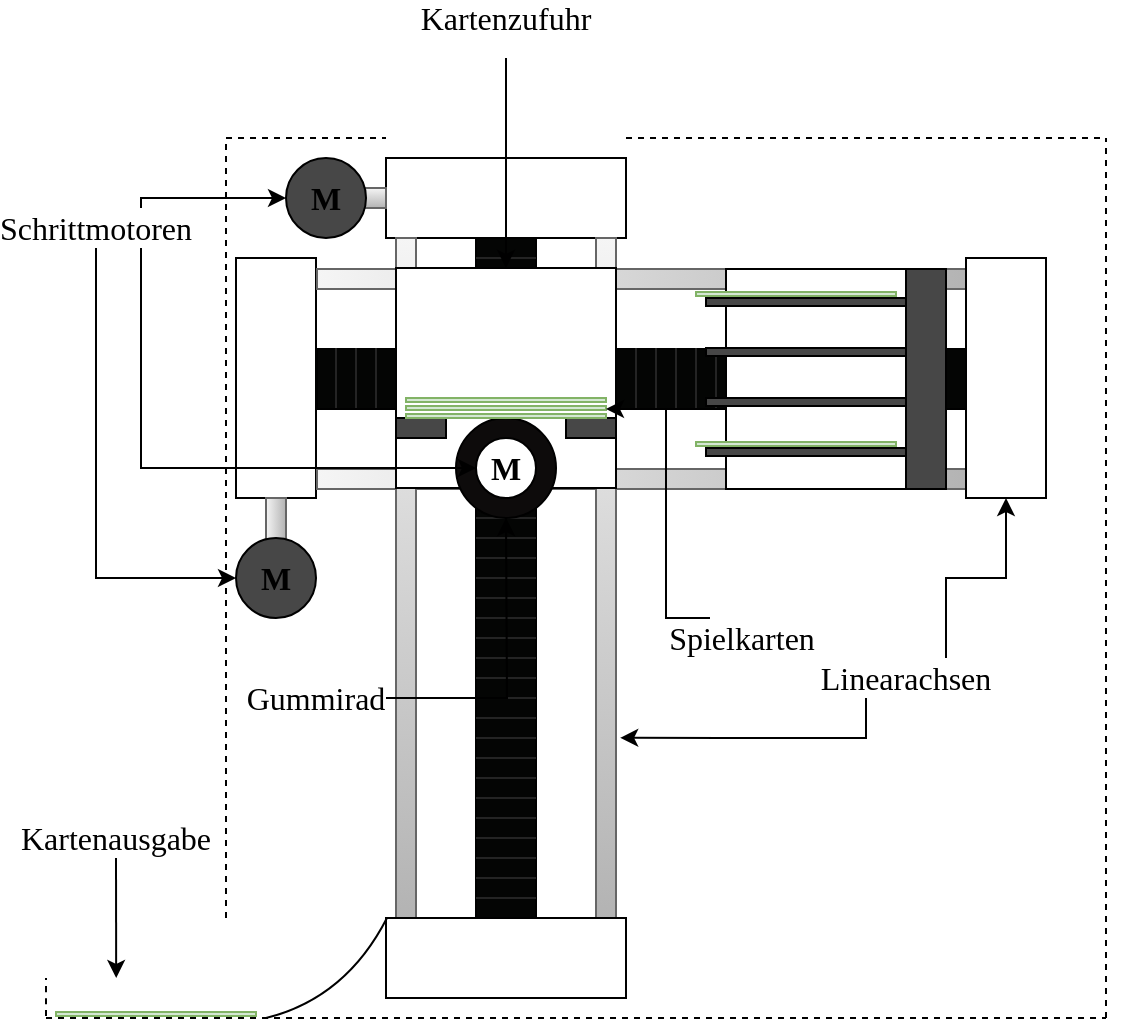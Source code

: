 <mxfile version="12.4.8" type="github"><diagram id="oSsNFYsUtie5rZ9QZUYw" name="Page-1"><mxGraphModel dx="1742" dy="1086" grid="1" gridSize="10" guides="1" tooltips="1" connect="1" arrows="1" fold="1" page="1" pageScale="1" pageWidth="827" pageHeight="1169" math="0" shadow="0"><root><mxCell id="0"/><mxCell id="1" parent="0"/><mxCell id="XF0DTjasd4n-WMjPnHtj-1" value="" style="group;direction=west;rotation=-90;fontFamily=Times New Roman;fontSize=16;" vertex="1" connectable="0" parent="1"><mxGeometry x="383" y="148" width="200" height="420" as="geometry"/></mxCell><mxCell id="XF0DTjasd4n-WMjPnHtj-2" value="" style="rounded=0;whiteSpace=wrap;html=1;rotation=-90;fontFamily=Times New Roman;fontSize=16;" vertex="1" parent="XF0DTjasd4n-WMjPnHtj-1"><mxGeometry x="-175" y="175" width="120" height="40" as="geometry"/></mxCell><mxCell id="XF0DTjasd4n-WMjPnHtj-3" value="" style="rounded=0;whiteSpace=wrap;html=1;fillColor=#f5f5f5;strokeColor=#666666;gradientColor=#b3b3b3;rotation=-90;fontFamily=Times New Roman;fontSize=16;" vertex="1" parent="XF0DTjasd4n-WMjPnHtj-1"><mxGeometry x="64" y="82" width="10" height="327" as="geometry"/></mxCell><mxCell id="XF0DTjasd4n-WMjPnHtj-4" value="" style="rounded=0;whiteSpace=wrap;html=1;fillColor=#f5f5f5;strokeColor=#666666;gradientColor=#b3b3b3;rotation=-90;fontFamily=Times New Roman;fontSize=16;" vertex="1" parent="XF0DTjasd4n-WMjPnHtj-1"><mxGeometry x="64" y="-18" width="10" height="327" as="geometry"/></mxCell><mxCell id="XF0DTjasd4n-WMjPnHtj-5" value="" style="rounded=0;whiteSpace=wrap;html=1;fillColor=#040504;rotation=-90;fontFamily=Times New Roman;fontSize=16;" vertex="1" parent="XF0DTjasd4n-WMjPnHtj-1"><mxGeometry x="56" y="30" width="30" height="331" as="geometry"/></mxCell><mxCell id="XF0DTjasd4n-WMjPnHtj-6" value="" style="endArrow=none;html=1;strokeColor=#242424;fontFamily=Times New Roman;fontSize=16;" edge="1" parent="XF0DTjasd4n-WMjPnHtj-1"><mxGeometry width="50" height="50" relative="1" as="geometry"><mxPoint x="-85" y="210" as="sourcePoint"/><mxPoint x="-85" y="180" as="targetPoint"/><Array as="points"/></mxGeometry></mxCell><mxCell id="XF0DTjasd4n-WMjPnHtj-7" value="" style="endArrow=none;html=1;strokeColor=#242424;fontFamily=Times New Roman;fontSize=16;" edge="1" parent="XF0DTjasd4n-WMjPnHtj-1"><mxGeometry width="50" height="50" relative="1" as="geometry"><mxPoint x="25" y="210" as="sourcePoint"/><mxPoint x="25" y="180" as="targetPoint"/><Array as="points"/></mxGeometry></mxCell><mxCell id="XF0DTjasd4n-WMjPnHtj-8" value="" style="endArrow=none;html=1;strokeColor=#242424;fontFamily=Times New Roman;fontSize=16;" edge="1" parent="XF0DTjasd4n-WMjPnHtj-1"><mxGeometry width="50" height="50" relative="1" as="geometry"><mxPoint x="55" y="210" as="sourcePoint"/><mxPoint x="55" y="180" as="targetPoint"/><Array as="points"/></mxGeometry></mxCell><mxCell id="XF0DTjasd4n-WMjPnHtj-9" value="" style="endArrow=none;html=1;strokeColor=#242424;fontFamily=Times New Roman;fontSize=16;" edge="1" parent="XF0DTjasd4n-WMjPnHtj-1"><mxGeometry width="50" height="50" relative="1" as="geometry"><mxPoint x="65" y="210" as="sourcePoint"/><mxPoint x="65" y="180" as="targetPoint"/><Array as="points"/></mxGeometry></mxCell><mxCell id="XF0DTjasd4n-WMjPnHtj-10" value="" style="endArrow=none;html=1;strokeColor=#242424;fontFamily=Times New Roman;fontSize=16;" edge="1" parent="XF0DTjasd4n-WMjPnHtj-1"><mxGeometry width="50" height="50" relative="1" as="geometry"><mxPoint x="45" y="210" as="sourcePoint"/><mxPoint x="45" y="180" as="targetPoint"/><Array as="points"/></mxGeometry></mxCell><mxCell id="XF0DTjasd4n-WMjPnHtj-11" value="" style="endArrow=none;html=1;strokeColor=#242424;fontFamily=Times New Roman;fontSize=16;" edge="1" parent="XF0DTjasd4n-WMjPnHtj-1"><mxGeometry width="50" height="50" relative="1" as="geometry"><mxPoint x="35" y="210" as="sourcePoint"/><mxPoint x="35" y="180" as="targetPoint"/><Array as="points"/></mxGeometry></mxCell><mxCell id="XF0DTjasd4n-WMjPnHtj-12" value="" style="endArrow=none;html=1;strokeColor=#242424;fontFamily=Times New Roman;fontSize=16;" edge="1" parent="XF0DTjasd4n-WMjPnHtj-1"><mxGeometry width="50" height="50" relative="1" as="geometry"><mxPoint x="95" y="210" as="sourcePoint"/><mxPoint x="95" y="180" as="targetPoint"/><Array as="points"/></mxGeometry></mxCell><mxCell id="XF0DTjasd4n-WMjPnHtj-13" value="" style="endArrow=none;html=1;strokeColor=#242424;fontFamily=Times New Roman;fontSize=16;" edge="1" parent="XF0DTjasd4n-WMjPnHtj-1"><mxGeometry width="50" height="50" relative="1" as="geometry"><mxPoint x="105" y="210" as="sourcePoint"/><mxPoint x="105" y="180" as="targetPoint"/><Array as="points"/></mxGeometry></mxCell><mxCell id="XF0DTjasd4n-WMjPnHtj-14" value="" style="endArrow=none;html=1;strokeColor=#242424;fontFamily=Times New Roman;fontSize=16;" edge="1" parent="XF0DTjasd4n-WMjPnHtj-1"><mxGeometry width="50" height="50" relative="1" as="geometry"><mxPoint x="85" y="210" as="sourcePoint"/><mxPoint x="85" y="180" as="targetPoint"/><Array as="points"/></mxGeometry></mxCell><mxCell id="XF0DTjasd4n-WMjPnHtj-15" value="" style="endArrow=none;html=1;strokeColor=#242424;fontFamily=Times New Roman;fontSize=16;" edge="1" parent="XF0DTjasd4n-WMjPnHtj-1"><mxGeometry width="50" height="50" relative="1" as="geometry"><mxPoint x="75" y="210" as="sourcePoint"/><mxPoint x="75" y="180" as="targetPoint"/><Array as="points"/></mxGeometry></mxCell><mxCell id="XF0DTjasd4n-WMjPnHtj-16" value="" style="endArrow=none;html=1;strokeColor=#242424;fontFamily=Times New Roman;fontSize=16;" edge="1" parent="XF0DTjasd4n-WMjPnHtj-1"><mxGeometry width="50" height="50" relative="1" as="geometry"><mxPoint x="135" y="210" as="sourcePoint"/><mxPoint x="135" y="180" as="targetPoint"/><Array as="points"/></mxGeometry></mxCell><mxCell id="XF0DTjasd4n-WMjPnHtj-17" value="" style="endArrow=none;html=1;strokeColor=#242424;fontFamily=Times New Roman;fontSize=16;" edge="1" parent="XF0DTjasd4n-WMjPnHtj-1"><mxGeometry width="50" height="50" relative="1" as="geometry"><mxPoint x="145" y="210" as="sourcePoint"/><mxPoint x="145" y="180" as="targetPoint"/><Array as="points"/></mxGeometry></mxCell><mxCell id="XF0DTjasd4n-WMjPnHtj-18" value="" style="endArrow=none;html=1;strokeColor=#242424;fontFamily=Times New Roman;fontSize=16;" edge="1" parent="XF0DTjasd4n-WMjPnHtj-1"><mxGeometry width="50" height="50" relative="1" as="geometry"><mxPoint x="125" y="210" as="sourcePoint"/><mxPoint x="125" y="180" as="targetPoint"/><Array as="points"/></mxGeometry></mxCell><mxCell id="XF0DTjasd4n-WMjPnHtj-19" value="" style="endArrow=none;html=1;strokeColor=#242424;fontFamily=Times New Roman;fontSize=16;" edge="1" parent="XF0DTjasd4n-WMjPnHtj-1"><mxGeometry width="50" height="50" relative="1" as="geometry"><mxPoint x="115" y="210" as="sourcePoint"/><mxPoint x="115" y="180" as="targetPoint"/><Array as="points"/></mxGeometry></mxCell><mxCell id="XF0DTjasd4n-WMjPnHtj-20" value="" style="endArrow=none;html=1;strokeColor=#242424;fontFamily=Times New Roman;fontSize=16;" edge="1" parent="XF0DTjasd4n-WMjPnHtj-1"><mxGeometry width="50" height="50" relative="1" as="geometry"><mxPoint x="175" y="210" as="sourcePoint"/><mxPoint x="175" y="180" as="targetPoint"/><Array as="points"/></mxGeometry></mxCell><mxCell id="XF0DTjasd4n-WMjPnHtj-21" value="" style="endArrow=none;html=1;strokeColor=#242424;fontFamily=Times New Roman;fontSize=16;" edge="1" parent="XF0DTjasd4n-WMjPnHtj-1"><mxGeometry width="50" height="50" relative="1" as="geometry"><mxPoint x="165" y="210" as="sourcePoint"/><mxPoint x="165" y="180" as="targetPoint"/><Array as="points"/></mxGeometry></mxCell><mxCell id="XF0DTjasd4n-WMjPnHtj-22" value="" style="endArrow=none;html=1;strokeColor=#242424;fontFamily=Times New Roman;fontSize=16;" edge="1" parent="XF0DTjasd4n-WMjPnHtj-1"><mxGeometry width="50" height="50" relative="1" as="geometry"><mxPoint x="155" y="210" as="sourcePoint"/><mxPoint x="155" y="180" as="targetPoint"/><Array as="points"/></mxGeometry></mxCell><mxCell id="XF0DTjasd4n-WMjPnHtj-23" value="" style="endArrow=none;html=1;strokeColor=#242424;fontFamily=Times New Roman;fontSize=16;" edge="1" parent="XF0DTjasd4n-WMjPnHtj-1"><mxGeometry width="50" height="50" relative="1" as="geometry"><mxPoint x="-55" y="210" as="sourcePoint"/><mxPoint x="-55" y="180" as="targetPoint"/><Array as="points"/></mxGeometry></mxCell><mxCell id="XF0DTjasd4n-WMjPnHtj-24" value="" style="endArrow=none;html=1;strokeColor=#242424;fontFamily=Times New Roman;fontSize=16;" edge="1" parent="XF0DTjasd4n-WMjPnHtj-1"><mxGeometry width="50" height="50" relative="1" as="geometry"><mxPoint x="-25" y="210" as="sourcePoint"/><mxPoint x="-25" y="180" as="targetPoint"/><Array as="points"/></mxGeometry></mxCell><mxCell id="XF0DTjasd4n-WMjPnHtj-25" value="" style="endArrow=none;html=1;strokeColor=#242424;fontFamily=Times New Roman;fontSize=16;" edge="1" parent="XF0DTjasd4n-WMjPnHtj-1"><mxGeometry width="50" height="50" relative="1" as="geometry"><mxPoint x="-15" y="210" as="sourcePoint"/><mxPoint x="-15" y="180" as="targetPoint"/><Array as="points"/></mxGeometry></mxCell><mxCell id="XF0DTjasd4n-WMjPnHtj-26" value="" style="endArrow=none;html=1;strokeColor=#242424;fontFamily=Times New Roman;fontSize=16;" edge="1" parent="XF0DTjasd4n-WMjPnHtj-1"><mxGeometry width="50" height="50" relative="1" as="geometry"><mxPoint x="-35" y="210" as="sourcePoint"/><mxPoint x="-35" y="180" as="targetPoint"/><Array as="points"/></mxGeometry></mxCell><mxCell id="XF0DTjasd4n-WMjPnHtj-27" value="" style="endArrow=none;html=1;strokeColor=#242424;fontFamily=Times New Roman;fontSize=16;" edge="1" parent="XF0DTjasd4n-WMjPnHtj-1"><mxGeometry width="50" height="50" relative="1" as="geometry"><mxPoint x="-45" y="210" as="sourcePoint"/><mxPoint x="-45" y="180" as="targetPoint"/><Array as="points"/></mxGeometry></mxCell><mxCell id="XF0DTjasd4n-WMjPnHtj-28" value="" style="endArrow=none;html=1;strokeColor=#242424;fontFamily=Times New Roman;fontSize=16;" edge="1" parent="XF0DTjasd4n-WMjPnHtj-1"><mxGeometry width="50" height="50" relative="1" as="geometry"><mxPoint x="15" y="210" as="sourcePoint"/><mxPoint x="15" y="180" as="targetPoint"/><Array as="points"/></mxGeometry></mxCell><mxCell id="XF0DTjasd4n-WMjPnHtj-29" value="" style="endArrow=none;html=1;strokeColor=#242424;fontFamily=Times New Roman;fontSize=16;" edge="1" parent="XF0DTjasd4n-WMjPnHtj-1"><mxGeometry width="50" height="50" relative="1" as="geometry"><mxPoint x="5" y="210" as="sourcePoint"/><mxPoint x="5" y="180" as="targetPoint"/><Array as="points"/></mxGeometry></mxCell><mxCell id="XF0DTjasd4n-WMjPnHtj-30" value="" style="endArrow=none;html=1;strokeColor=#242424;fontFamily=Times New Roman;fontSize=16;" edge="1" parent="XF0DTjasd4n-WMjPnHtj-1"><mxGeometry width="50" height="50" relative="1" as="geometry"><mxPoint x="-5" y="210" as="sourcePoint"/><mxPoint x="-5" y="180" as="targetPoint"/><Array as="points"/></mxGeometry></mxCell><mxCell id="XF0DTjasd4n-WMjPnHtj-31" value="" style="endArrow=none;html=1;strokeColor=#242424;fontFamily=Times New Roman;fontSize=16;" edge="1" parent="XF0DTjasd4n-WMjPnHtj-1"><mxGeometry width="50" height="50" relative="1" as="geometry"><mxPoint x="-75" y="210" as="sourcePoint"/><mxPoint x="-75" y="180" as="targetPoint"/><Array as="points"/></mxGeometry></mxCell><mxCell id="XF0DTjasd4n-WMjPnHtj-32" value="" style="endArrow=none;html=1;strokeColor=#242424;fontFamily=Times New Roman;fontSize=16;" edge="1" parent="XF0DTjasd4n-WMjPnHtj-1"><mxGeometry width="50" height="50" relative="1" as="geometry"><mxPoint x="-65" y="210" as="sourcePoint"/><mxPoint x="-65" y="180" as="targetPoint"/><Array as="points"/></mxGeometry></mxCell><mxCell id="XF0DTjasd4n-WMjPnHtj-33" value="" style="rounded=0;whiteSpace=wrap;html=1;fillColor=#f5f5f5;gradientColor=#b3b3b3;strokeColor=#666666;rotation=-90;fontFamily=Times New Roman;fontSize=16;" vertex="1" parent="XF0DTjasd4n-WMjPnHtj-1"><mxGeometry x="-130" y="265" width="30" height="10" as="geometry"/></mxCell><mxCell id="XF0DTjasd4n-WMjPnHtj-34" value="" style="whiteSpace=wrap;html=1;aspect=fixed;fontFamily=Times New Roman;fontSize=16;" vertex="1" parent="XF0DTjasd4n-WMjPnHtj-1"><mxGeometry x="110" y="140.5" width="110" height="110" as="geometry"/></mxCell><mxCell id="XF0DTjasd4n-WMjPnHtj-35" value="" style="rounded=0;whiteSpace=wrap;html=1;rotation=-90;fontFamily=Times New Roman;fontSize=16;" vertex="1" parent="XF0DTjasd4n-WMjPnHtj-1"><mxGeometry x="190" y="175" width="120" height="40" as="geometry"/></mxCell><mxCell id="XF0DTjasd4n-WMjPnHtj-36" value="" style="rounded=0;whiteSpace=wrap;html=1;fillColor=#474747;fontFamily=Times New Roman;fontSize=16;" vertex="1" parent="XF0DTjasd4n-WMjPnHtj-1"><mxGeometry x="200" y="140.5" width="20" height="110" as="geometry"/></mxCell><mxCell id="XF0DTjasd4n-WMjPnHtj-37" value="" style="rounded=0;whiteSpace=wrap;html=1;fillColor=#474747;fontFamily=Times New Roman;fontSize=16;" vertex="1" parent="XF0DTjasd4n-WMjPnHtj-1"><mxGeometry x="100" y="230" width="100" height="4" as="geometry"/></mxCell><mxCell id="XF0DTjasd4n-WMjPnHtj-38" value="" style="rounded=0;whiteSpace=wrap;html=1;fillColor=#474747;fontFamily=Times New Roman;fontSize=16;" vertex="1" parent="XF0DTjasd4n-WMjPnHtj-1"><mxGeometry x="100" y="205" width="100" height="4" as="geometry"/></mxCell><mxCell id="XF0DTjasd4n-WMjPnHtj-39" value="" style="rounded=0;whiteSpace=wrap;html=1;fillColor=#474747;fontFamily=Times New Roman;fontSize=16;" vertex="1" parent="XF0DTjasd4n-WMjPnHtj-1"><mxGeometry x="100" y="180" width="100" height="4" as="geometry"/></mxCell><mxCell id="XF0DTjasd4n-WMjPnHtj-40" value="" style="rounded=0;whiteSpace=wrap;html=1;fillColor=#474747;fontFamily=Times New Roman;fontSize=16;" vertex="1" parent="XF0DTjasd4n-WMjPnHtj-1"><mxGeometry x="100" y="155" width="100" height="4" as="geometry"/></mxCell><mxCell id="XF0DTjasd4n-WMjPnHtj-41" value="" style="rounded=0;whiteSpace=wrap;html=1;fillColor=#d5e8d4;strokeColor=#82b366;fontFamily=Times New Roman;fontSize=16;" vertex="1" parent="XF0DTjasd4n-WMjPnHtj-1"><mxGeometry x="95" y="227" width="100" height="2" as="geometry"/></mxCell><mxCell id="XF0DTjasd4n-WMjPnHtj-42" value="" style="rounded=0;whiteSpace=wrap;html=1;fillColor=#d5e8d4;strokeColor=#82b366;fontFamily=Times New Roman;fontSize=16;" vertex="1" parent="XF0DTjasd4n-WMjPnHtj-1"><mxGeometry x="95" y="152" width="100" height="2" as="geometry"/></mxCell><mxCell id="XF0DTjasd4n-WMjPnHtj-43" value="" style="rounded=0;whiteSpace=wrap;html=1;fontFamily=Times New Roman;fontSize=16;" vertex="1" parent="1"><mxGeometry x="323" y="233" width="120" height="40" as="geometry"/></mxCell><mxCell id="XF0DTjasd4n-WMjPnHtj-44" value="" style="rounded=0;whiteSpace=wrap;html=1;fillColor=#f5f5f5;strokeColor=#666666;gradientColor=#b3b3b3;fontFamily=Times New Roman;fontSize=16;" vertex="1" parent="1"><mxGeometry x="328" y="273" width="10" height="340" as="geometry"/></mxCell><mxCell id="XF0DTjasd4n-WMjPnHtj-45" value="" style="rounded=0;whiteSpace=wrap;html=1;fillColor=#f5f5f5;strokeColor=#666666;gradientColor=#b3b3b3;fontFamily=Times New Roman;fontSize=16;" vertex="1" parent="1"><mxGeometry x="428" y="273" width="10" height="340" as="geometry"/></mxCell><mxCell id="XF0DTjasd4n-WMjPnHtj-46" value="" style="rounded=0;whiteSpace=wrap;html=1;fontFamily=Times New Roman;fontSize=16;" vertex="1" parent="1"><mxGeometry x="323" y="613" width="120" height="40" as="geometry"/></mxCell><mxCell id="XF0DTjasd4n-WMjPnHtj-47" value="" style="rounded=0;whiteSpace=wrap;html=1;fillColor=#040504;fontFamily=Times New Roman;fontSize=16;" vertex="1" parent="1"><mxGeometry x="368" y="273" width="30" height="340" as="geometry"/></mxCell><mxCell id="XF0DTjasd4n-WMjPnHtj-48" value="" style="endArrow=none;html=1;strokeColor=#242424;fontFamily=Times New Roman;fontSize=16;" edge="1" parent="1"><mxGeometry width="50" height="50" relative="1" as="geometry"><mxPoint x="368" y="283" as="sourcePoint"/><mxPoint x="398" y="283" as="targetPoint"/><Array as="points"/></mxGeometry></mxCell><mxCell id="XF0DTjasd4n-WMjPnHtj-49" value="" style="endArrow=none;html=1;strokeColor=#242424;fontFamily=Times New Roman;fontSize=16;" edge="1" parent="1"><mxGeometry width="50" height="50" relative="1" as="geometry"><mxPoint x="368" y="393" as="sourcePoint"/><mxPoint x="398" y="393" as="targetPoint"/><Array as="points"/></mxGeometry></mxCell><mxCell id="XF0DTjasd4n-WMjPnHtj-50" value="" style="endArrow=none;html=1;strokeColor=#242424;fontFamily=Times New Roman;fontSize=16;" edge="1" parent="1"><mxGeometry width="50" height="50" relative="1" as="geometry"><mxPoint x="368" y="423" as="sourcePoint"/><mxPoint x="398" y="423" as="targetPoint"/><Array as="points"/></mxGeometry></mxCell><mxCell id="XF0DTjasd4n-WMjPnHtj-51" value="" style="endArrow=none;html=1;strokeColor=#242424;fontFamily=Times New Roman;fontSize=16;" edge="1" parent="1"><mxGeometry width="50" height="50" relative="1" as="geometry"><mxPoint x="368" y="433" as="sourcePoint"/><mxPoint x="398" y="433" as="targetPoint"/><Array as="points"/></mxGeometry></mxCell><mxCell id="XF0DTjasd4n-WMjPnHtj-52" value="" style="endArrow=none;html=1;strokeColor=#242424;fontFamily=Times New Roman;fontSize=16;" edge="1" parent="1"><mxGeometry width="50" height="50" relative="1" as="geometry"><mxPoint x="368" y="413" as="sourcePoint"/><mxPoint x="398" y="413" as="targetPoint"/><Array as="points"/></mxGeometry></mxCell><mxCell id="XF0DTjasd4n-WMjPnHtj-53" value="" style="endArrow=none;html=1;strokeColor=#242424;fontFamily=Times New Roman;fontSize=16;" edge="1" parent="1"><mxGeometry width="50" height="50" relative="1" as="geometry"><mxPoint x="368" y="403" as="sourcePoint"/><mxPoint x="398" y="403" as="targetPoint"/><Array as="points"/></mxGeometry></mxCell><mxCell id="XF0DTjasd4n-WMjPnHtj-54" value="" style="endArrow=none;html=1;strokeColor=#242424;fontFamily=Times New Roman;fontSize=16;" edge="1" parent="1"><mxGeometry width="50" height="50" relative="1" as="geometry"><mxPoint x="368" y="463" as="sourcePoint"/><mxPoint x="398" y="463" as="targetPoint"/><Array as="points"/></mxGeometry></mxCell><mxCell id="XF0DTjasd4n-WMjPnHtj-55" value="" style="endArrow=none;html=1;strokeColor=#242424;fontFamily=Times New Roman;fontSize=16;" edge="1" parent="1"><mxGeometry width="50" height="50" relative="1" as="geometry"><mxPoint x="368" y="473" as="sourcePoint"/><mxPoint x="398" y="473" as="targetPoint"/><Array as="points"/></mxGeometry></mxCell><mxCell id="XF0DTjasd4n-WMjPnHtj-56" value="" style="endArrow=none;html=1;strokeColor=#242424;fontFamily=Times New Roman;fontSize=16;" edge="1" parent="1"><mxGeometry width="50" height="50" relative="1" as="geometry"><mxPoint x="368" y="453" as="sourcePoint"/><mxPoint x="398" y="453" as="targetPoint"/><Array as="points"/></mxGeometry></mxCell><mxCell id="XF0DTjasd4n-WMjPnHtj-57" value="" style="endArrow=none;html=1;strokeColor=#242424;fontFamily=Times New Roman;fontSize=16;" edge="1" parent="1"><mxGeometry width="50" height="50" relative="1" as="geometry"><mxPoint x="368" y="443" as="sourcePoint"/><mxPoint x="398" y="443" as="targetPoint"/><Array as="points"/></mxGeometry></mxCell><mxCell id="XF0DTjasd4n-WMjPnHtj-58" value="" style="endArrow=none;html=1;strokeColor=#242424;fontFamily=Times New Roman;fontSize=16;" edge="1" parent="1"><mxGeometry width="50" height="50" relative="1" as="geometry"><mxPoint x="368" y="503" as="sourcePoint"/><mxPoint x="398" y="503" as="targetPoint"/><Array as="points"/></mxGeometry></mxCell><mxCell id="XF0DTjasd4n-WMjPnHtj-59" value="" style="endArrow=none;html=1;strokeColor=#242424;fontFamily=Times New Roman;fontSize=16;" edge="1" parent="1"><mxGeometry width="50" height="50" relative="1" as="geometry"><mxPoint x="368" y="513" as="sourcePoint"/><mxPoint x="398" y="513" as="targetPoint"/><Array as="points"/></mxGeometry></mxCell><mxCell id="XF0DTjasd4n-WMjPnHtj-60" value="" style="endArrow=none;html=1;strokeColor=#242424;fontFamily=Times New Roman;fontSize=16;" edge="1" parent="1"><mxGeometry width="50" height="50" relative="1" as="geometry"><mxPoint x="368" y="493" as="sourcePoint"/><mxPoint x="398" y="493" as="targetPoint"/><Array as="points"/></mxGeometry></mxCell><mxCell id="XF0DTjasd4n-WMjPnHtj-61" value="" style="endArrow=none;html=1;strokeColor=#242424;fontFamily=Times New Roman;fontSize=16;" edge="1" parent="1"><mxGeometry width="50" height="50" relative="1" as="geometry"><mxPoint x="368" y="483" as="sourcePoint"/><mxPoint x="398" y="483" as="targetPoint"/><Array as="points"/></mxGeometry></mxCell><mxCell id="XF0DTjasd4n-WMjPnHtj-62" value="" style="endArrow=none;html=1;strokeColor=#242424;fontFamily=Times New Roman;fontSize=16;" edge="1" parent="1"><mxGeometry width="50" height="50" relative="1" as="geometry"><mxPoint x="368" y="543" as="sourcePoint"/><mxPoint x="398" y="543" as="targetPoint"/><Array as="points"/></mxGeometry></mxCell><mxCell id="XF0DTjasd4n-WMjPnHtj-63" value="" style="endArrow=none;html=1;strokeColor=#242424;fontFamily=Times New Roman;fontSize=16;" edge="1" parent="1"><mxGeometry width="50" height="50" relative="1" as="geometry"><mxPoint x="368" y="553" as="sourcePoint"/><mxPoint x="398" y="553" as="targetPoint"/><Array as="points"/></mxGeometry></mxCell><mxCell id="XF0DTjasd4n-WMjPnHtj-64" value="" style="endArrow=none;html=1;strokeColor=#242424;fontFamily=Times New Roman;fontSize=16;" edge="1" parent="1"><mxGeometry width="50" height="50" relative="1" as="geometry"><mxPoint x="368" y="533" as="sourcePoint"/><mxPoint x="398" y="533" as="targetPoint"/><Array as="points"/></mxGeometry></mxCell><mxCell id="XF0DTjasd4n-WMjPnHtj-65" value="" style="endArrow=none;html=1;strokeColor=#242424;fontFamily=Times New Roman;fontSize=16;" edge="1" parent="1"><mxGeometry width="50" height="50" relative="1" as="geometry"><mxPoint x="368" y="523" as="sourcePoint"/><mxPoint x="398" y="523" as="targetPoint"/><Array as="points"/></mxGeometry></mxCell><mxCell id="XF0DTjasd4n-WMjPnHtj-66" value="" style="endArrow=none;html=1;strokeColor=#242424;fontFamily=Times New Roman;fontSize=16;" edge="1" parent="1"><mxGeometry width="50" height="50" relative="1" as="geometry"><mxPoint x="368" y="313" as="sourcePoint"/><mxPoint x="398" y="313" as="targetPoint"/><Array as="points"/></mxGeometry></mxCell><mxCell id="XF0DTjasd4n-WMjPnHtj-67" value="" style="endArrow=none;html=1;strokeColor=#242424;fontFamily=Times New Roman;fontSize=16;" edge="1" parent="1"><mxGeometry width="50" height="50" relative="1" as="geometry"><mxPoint x="368" y="343" as="sourcePoint"/><mxPoint x="398" y="343" as="targetPoint"/><Array as="points"/></mxGeometry></mxCell><mxCell id="XF0DTjasd4n-WMjPnHtj-68" value="" style="endArrow=none;html=1;strokeColor=#242424;fontFamily=Times New Roman;fontSize=16;" edge="1" parent="1"><mxGeometry width="50" height="50" relative="1" as="geometry"><mxPoint x="368" y="353" as="sourcePoint"/><mxPoint x="398" y="353" as="targetPoint"/><Array as="points"/></mxGeometry></mxCell><mxCell id="XF0DTjasd4n-WMjPnHtj-69" value="" style="endArrow=none;html=1;strokeColor=#242424;fontFamily=Times New Roman;fontSize=16;" edge="1" parent="1"><mxGeometry width="50" height="50" relative="1" as="geometry"><mxPoint x="368" y="333" as="sourcePoint"/><mxPoint x="398" y="333" as="targetPoint"/><Array as="points"/></mxGeometry></mxCell><mxCell id="XF0DTjasd4n-WMjPnHtj-70" value="" style="endArrow=none;html=1;strokeColor=#242424;fontFamily=Times New Roman;fontSize=16;" edge="1" parent="1"><mxGeometry width="50" height="50" relative="1" as="geometry"><mxPoint x="368" y="323" as="sourcePoint"/><mxPoint x="398" y="323" as="targetPoint"/><Array as="points"/></mxGeometry></mxCell><mxCell id="XF0DTjasd4n-WMjPnHtj-71" value="" style="endArrow=none;html=1;strokeColor=#242424;fontFamily=Times New Roman;fontSize=16;" edge="1" parent="1"><mxGeometry width="50" height="50" relative="1" as="geometry"><mxPoint x="368" y="383" as="sourcePoint"/><mxPoint x="398" y="383" as="targetPoint"/><Array as="points"/></mxGeometry></mxCell><mxCell id="XF0DTjasd4n-WMjPnHtj-72" value="" style="endArrow=none;html=1;strokeColor=#242424;fontFamily=Times New Roman;fontSize=16;" edge="1" parent="1"><mxGeometry width="50" height="50" relative="1" as="geometry"><mxPoint x="368" y="373" as="sourcePoint"/><mxPoint x="398" y="373" as="targetPoint"/><Array as="points"/></mxGeometry></mxCell><mxCell id="XF0DTjasd4n-WMjPnHtj-73" value="" style="endArrow=none;html=1;strokeColor=#242424;fontFamily=Times New Roman;fontSize=16;" edge="1" parent="1"><mxGeometry width="50" height="50" relative="1" as="geometry"><mxPoint x="368" y="363" as="sourcePoint"/><mxPoint x="398" y="363" as="targetPoint"/><Array as="points"/></mxGeometry></mxCell><mxCell id="XF0DTjasd4n-WMjPnHtj-74" value="" style="endArrow=none;html=1;strokeColor=#242424;fontFamily=Times New Roman;fontSize=16;" edge="1" parent="1"><mxGeometry width="50" height="50" relative="1" as="geometry"><mxPoint x="368" y="293" as="sourcePoint"/><mxPoint x="398" y="293" as="targetPoint"/><Array as="points"/></mxGeometry></mxCell><mxCell id="XF0DTjasd4n-WMjPnHtj-75" value="" style="endArrow=none;html=1;strokeColor=#242424;fontFamily=Times New Roman;fontSize=16;" edge="1" parent="1"><mxGeometry width="50" height="50" relative="1" as="geometry"><mxPoint x="368" y="303" as="sourcePoint"/><mxPoint x="398" y="303" as="targetPoint"/><Array as="points"/></mxGeometry></mxCell><mxCell id="XF0DTjasd4n-WMjPnHtj-76" value="" style="endArrow=none;html=1;strokeColor=#242424;fontFamily=Times New Roman;fontSize=16;" edge="1" parent="1"><mxGeometry width="50" height="50" relative="1" as="geometry"><mxPoint x="368" y="563" as="sourcePoint"/><mxPoint x="398" y="563" as="targetPoint"/><Array as="points"/></mxGeometry></mxCell><mxCell id="XF0DTjasd4n-WMjPnHtj-77" value="" style="endArrow=none;html=1;strokeColor=#242424;fontFamily=Times New Roman;fontSize=16;" edge="1" parent="1"><mxGeometry width="50" height="50" relative="1" as="geometry"><mxPoint x="368" y="593" as="sourcePoint"/><mxPoint x="398" y="593" as="targetPoint"/><Array as="points"/></mxGeometry></mxCell><mxCell id="XF0DTjasd4n-WMjPnHtj-78" value="" style="endArrow=none;html=1;strokeColor=#242424;fontFamily=Times New Roman;fontSize=16;" edge="1" parent="1"><mxGeometry width="50" height="50" relative="1" as="geometry"><mxPoint x="368" y="603" as="sourcePoint"/><mxPoint x="398" y="603" as="targetPoint"/><Array as="points"/></mxGeometry></mxCell><mxCell id="XF0DTjasd4n-WMjPnHtj-79" value="" style="endArrow=none;html=1;strokeColor=#242424;fontFamily=Times New Roman;fontSize=16;" edge="1" parent="1"><mxGeometry width="50" height="50" relative="1" as="geometry"><mxPoint x="368" y="583" as="sourcePoint"/><mxPoint x="398" y="583" as="targetPoint"/><Array as="points"/></mxGeometry></mxCell><mxCell id="XF0DTjasd4n-WMjPnHtj-80" value="" style="endArrow=none;html=1;strokeColor=#242424;fontFamily=Times New Roman;fontSize=16;" edge="1" parent="1"><mxGeometry width="50" height="50" relative="1" as="geometry"><mxPoint x="368" y="573" as="sourcePoint"/><mxPoint x="398" y="573" as="targetPoint"/><Array as="points"/></mxGeometry></mxCell><mxCell id="XF0DTjasd4n-WMjPnHtj-81" value="" style="rounded=0;whiteSpace=wrap;html=1;fillColor=#f5f5f5;gradientColor=#b3b3b3;strokeColor=#666666;fontFamily=Times New Roman;fontSize=16;" vertex="1" parent="1"><mxGeometry x="293" y="248" width="30" height="10" as="geometry"/></mxCell><mxCell id="XF0DTjasd4n-WMjPnHtj-82" value="" style="whiteSpace=wrap;html=1;aspect=fixed;fontFamily=Times New Roman;fontSize=16;" vertex="1" parent="1"><mxGeometry x="328" y="288" width="110" height="110" as="geometry"/></mxCell><mxCell id="XF0DTjasd4n-WMjPnHtj-83" value="" style="rounded=0;whiteSpace=wrap;html=1;fillColor=#474747;fontFamily=Times New Roman;fontSize=16;" vertex="1" parent="1"><mxGeometry x="328" y="363" width="25" height="10" as="geometry"/></mxCell><mxCell id="XF0DTjasd4n-WMjPnHtj-84" value="" style="rounded=0;whiteSpace=wrap;html=1;fillColor=#474747;fontFamily=Times New Roman;fontSize=16;" vertex="1" parent="1"><mxGeometry x="413" y="363" width="25" height="10" as="geometry"/></mxCell><mxCell id="XF0DTjasd4n-WMjPnHtj-85" value="" style="ellipse;whiteSpace=wrap;html=1;aspect=fixed;fillColor=#0D0B0B;fontFamily=Times New Roman;fontSize=16;" vertex="1" parent="1"><mxGeometry x="358" y="363" width="50" height="50" as="geometry"/></mxCell><mxCell id="XF0DTjasd4n-WMjPnHtj-86" value="" style="ellipse;whiteSpace=wrap;html=1;aspect=fixed;fontFamily=Times New Roman;fontSize=16;" vertex="1" parent="1"><mxGeometry x="368" y="373" width="30" height="30" as="geometry"/></mxCell><mxCell id="XF0DTjasd4n-WMjPnHtj-87" value="&lt;b style=&quot;font-size: 16px;&quot;&gt;M&lt;/b&gt;" style="text;html=1;strokeColor=none;fillColor=none;align=center;verticalAlign=middle;whiteSpace=wrap;rounded=0;fontFamily=Times New Roman;fontSize=16;" vertex="1" parent="1"><mxGeometry x="378" y="383" width="10" height="10" as="geometry"/></mxCell><mxCell id="XF0DTjasd4n-WMjPnHtj-88" value="" style="rounded=0;whiteSpace=wrap;html=1;fillColor=#d5e8d4;strokeColor=#82b366;fontFamily=Times New Roman;fontSize=16;" vertex="1" parent="1"><mxGeometry x="333" y="361" width="100" height="2" as="geometry"/></mxCell><mxCell id="XF0DTjasd4n-WMjPnHtj-89" value="" style="rounded=0;whiteSpace=wrap;html=1;fillColor=#d5e8d4;strokeColor=#82b366;fontFamily=Times New Roman;fontSize=16;" vertex="1" parent="1"><mxGeometry x="333" y="357" width="100" height="2" as="geometry"/></mxCell><mxCell id="XF0DTjasd4n-WMjPnHtj-90" value="" style="rounded=0;whiteSpace=wrap;html=1;fillColor=#d5e8d4;strokeColor=#82b366;fontFamily=Times New Roman;fontSize=16;" vertex="1" parent="1"><mxGeometry x="333" y="353" width="100" height="2" as="geometry"/></mxCell><mxCell id="XF0DTjasd4n-WMjPnHtj-91" value="" style="ellipse;whiteSpace=wrap;html=1;aspect=fixed;fillColor=#474747;fontFamily=Times New Roman;fontSize=16;" vertex="1" parent="1"><mxGeometry x="248" y="423" width="40" height="40" as="geometry"/></mxCell><mxCell id="XF0DTjasd4n-WMjPnHtj-92" value="" style="ellipse;whiteSpace=wrap;html=1;aspect=fixed;fillColor=#474747;fontFamily=Times New Roman;fontSize=16;" vertex="1" parent="1"><mxGeometry x="273" y="233" width="40" height="40" as="geometry"/></mxCell><mxCell id="XF0DTjasd4n-WMjPnHtj-93" value="&lt;b style=&quot;font-size: 16px;&quot;&gt;M&lt;/b&gt;" style="text;html=1;strokeColor=none;fillColor=none;align=center;verticalAlign=middle;whiteSpace=wrap;rounded=0;fontFamily=Times New Roman;fontSize=16;" vertex="1" parent="1"><mxGeometry x="273" y="243" width="40" height="20" as="geometry"/></mxCell><mxCell id="XF0DTjasd4n-WMjPnHtj-94" value="&lt;b style=&quot;font-size: 16px;&quot;&gt;M&lt;/b&gt;" style="text;html=1;strokeColor=none;fillColor=none;align=center;verticalAlign=middle;whiteSpace=wrap;rounded=0;fontFamily=Times New Roman;fontSize=16;" vertex="1" parent="1"><mxGeometry x="248" y="433" width="40" height="20" as="geometry"/></mxCell><mxCell id="XF0DTjasd4n-WMjPnHtj-95" value="" style="endArrow=none;dashed=1;html=1;fontFamily=Times New Roman;fontSize=16;" edge="1" parent="1"><mxGeometry width="50" height="50" relative="1" as="geometry"><mxPoint x="243" y="613" as="sourcePoint"/><mxPoint x="243" y="223" as="targetPoint"/></mxGeometry></mxCell><mxCell id="XF0DTjasd4n-WMjPnHtj-96" value="" style="endArrow=none;dashed=1;html=1;fontFamily=Times New Roman;fontSize=16;" edge="1" parent="1"><mxGeometry width="50" height="50" relative="1" as="geometry"><mxPoint x="153" y="663" as="sourcePoint"/><mxPoint x="683" y="663" as="targetPoint"/></mxGeometry></mxCell><mxCell id="XF0DTjasd4n-WMjPnHtj-97" value="" style="endArrow=none;dashed=1;html=1;fontFamily=Times New Roman;fontSize=16;" edge="1" parent="1"><mxGeometry width="50" height="50" relative="1" as="geometry"><mxPoint x="683" y="663" as="sourcePoint"/><mxPoint x="683" y="223" as="targetPoint"/></mxGeometry></mxCell><mxCell id="XF0DTjasd4n-WMjPnHtj-98" value="" style="endArrow=none;dashed=1;html=1;fontFamily=Times New Roman;fontSize=16;" edge="1" parent="1"><mxGeometry width="50" height="50" relative="1" as="geometry"><mxPoint x="443" y="223" as="sourcePoint"/><mxPoint x="683" y="223" as="targetPoint"/></mxGeometry></mxCell><mxCell id="XF0DTjasd4n-WMjPnHtj-99" value="" style="endArrow=none;dashed=1;html=1;fontFamily=Times New Roman;fontSize=16;" edge="1" parent="1"><mxGeometry width="50" height="50" relative="1" as="geometry"><mxPoint x="243" y="223" as="sourcePoint"/><mxPoint x="323" y="223" as="targetPoint"/></mxGeometry></mxCell><mxCell id="XF0DTjasd4n-WMjPnHtj-100" value="" style="endArrow=none;dashed=1;html=1;fontFamily=Times New Roman;fontSize=16;" edge="1" parent="1"><mxGeometry width="50" height="50" relative="1" as="geometry"><mxPoint x="153" y="662" as="sourcePoint"/><mxPoint x="153" y="643" as="targetPoint"/><Array as="points"><mxPoint x="153" y="653"/><mxPoint x="153" y="643"/></Array></mxGeometry></mxCell><mxCell id="XF0DTjasd4n-WMjPnHtj-101" value="" style="endArrow=none;html=1;curved=1;entryX=0.004;entryY=-0.001;entryDx=0;entryDy=0;entryPerimeter=0;fontFamily=Times New Roman;fontSize=16;" edge="1" parent="1" target="XF0DTjasd4n-WMjPnHtj-46"><mxGeometry width="50" height="50" relative="1" as="geometry"><mxPoint x="263" y="663" as="sourcePoint"/><mxPoint x="324" y="613" as="targetPoint"/><Array as="points"><mxPoint x="303" y="653"/></Array></mxGeometry></mxCell><mxCell id="XF0DTjasd4n-WMjPnHtj-102" value="" style="rounded=0;whiteSpace=wrap;html=1;fillColor=#d5e8d4;strokeColor=#82b366;fontFamily=Times New Roman;fontSize=16;" vertex="1" parent="1"><mxGeometry x="158" y="660" width="100" height="2" as="geometry"/></mxCell><mxCell id="XF0DTjasd4n-WMjPnHtj-103" style="edgeStyle=orthogonalEdgeStyle;curved=1;orthogonalLoop=1;jettySize=auto;html=1;exitX=0.5;exitY=1;exitDx=0;exitDy=0;fontFamily=Times New Roman;fontSize=16;" edge="1" parent="1" source="XF0DTjasd4n-WMjPnHtj-104"><mxGeometry relative="1" as="geometry"><mxPoint x="188.111" y="643" as="targetPoint"/></mxGeometry></mxCell><mxCell id="XF0DTjasd4n-WMjPnHtj-104" value="Kartenausgabe&lt;br style=&quot;font-size: 16px;&quot;&gt;" style="text;html=1;strokeColor=none;fillColor=none;align=center;verticalAlign=middle;whiteSpace=wrap;rounded=0;fontFamily=Times New Roman;fontSize=16;" vertex="1" parent="1"><mxGeometry x="143" y="563" width="90" height="20" as="geometry"/></mxCell><mxCell id="XF0DTjasd4n-WMjPnHtj-105" style="edgeStyle=orthogonalEdgeStyle;curved=1;orthogonalLoop=1;jettySize=auto;html=1;exitX=0.5;exitY=1;exitDx=0;exitDy=0;fontFamily=Times New Roman;fontSize=16;" edge="1" parent="1" source="XF0DTjasd4n-WMjPnHtj-106" target="XF0DTjasd4n-WMjPnHtj-82"><mxGeometry relative="1" as="geometry"><mxPoint x="383.111" y="223" as="targetPoint"/></mxGeometry></mxCell><mxCell id="XF0DTjasd4n-WMjPnHtj-106" value="Kartenzufuhr&lt;br style=&quot;font-size: 16px;&quot;&gt;&lt;br style=&quot;font-size: 16px;&quot;&gt;" style="text;html=1;strokeColor=none;fillColor=none;align=center;verticalAlign=middle;whiteSpace=wrap;rounded=0;fontFamily=Times New Roman;fontSize=16;" vertex="1" parent="1"><mxGeometry x="363" y="163" width="40" height="20" as="geometry"/></mxCell><mxCell id="XF0DTjasd4n-WMjPnHtj-107" style="edgeStyle=orthogonalEdgeStyle;orthogonalLoop=1;jettySize=auto;html=1;exitX=0.75;exitY=0;exitDx=0;exitDy=0;entryX=0;entryY=0.5;entryDx=0;entryDy=0;rounded=0;fontFamily=Times New Roman;fontSize=16;" edge="1" parent="1" source="XF0DTjasd4n-WMjPnHtj-110" target="XF0DTjasd4n-WMjPnHtj-93"><mxGeometry relative="1" as="geometry"><Array as="points"><mxPoint x="201" y="253"/></Array></mxGeometry></mxCell><mxCell id="XF0DTjasd4n-WMjPnHtj-108" style="edgeStyle=orthogonalEdgeStyle;rounded=0;orthogonalLoop=1;jettySize=auto;html=1;exitX=0.5;exitY=1;exitDx=0;exitDy=0;entryX=0;entryY=0.5;entryDx=0;entryDy=0;fontFamily=Times New Roman;fontSize=16;" edge="1" parent="1" source="XF0DTjasd4n-WMjPnHtj-110" target="XF0DTjasd4n-WMjPnHtj-94"><mxGeometry relative="1" as="geometry"/></mxCell><mxCell id="XF0DTjasd4n-WMjPnHtj-109" style="edgeStyle=orthogonalEdgeStyle;rounded=0;orthogonalLoop=1;jettySize=auto;html=1;exitX=0.75;exitY=1;exitDx=0;exitDy=0;entryX=0;entryY=0.5;entryDx=0;entryDy=0;fontFamily=Times New Roman;fontSize=16;" edge="1" parent="1" source="XF0DTjasd4n-WMjPnHtj-110" target="XF0DTjasd4n-WMjPnHtj-86"><mxGeometry relative="1" as="geometry"/></mxCell><mxCell id="XF0DTjasd4n-WMjPnHtj-110" value="Schrittmotoren" style="text;html=1;strokeColor=none;fillColor=none;align=center;verticalAlign=middle;whiteSpace=wrap;rounded=0;fontFamily=Times New Roman;fontSize=16;" vertex="1" parent="1"><mxGeometry x="133" y="258" width="90" height="20" as="geometry"/></mxCell><mxCell id="XF0DTjasd4n-WMjPnHtj-111" style="edgeStyle=orthogonalEdgeStyle;rounded=0;orthogonalLoop=1;jettySize=auto;html=1;exitX=0.75;exitY=0;exitDx=0;exitDy=0;entryX=0;entryY=0.5;entryDx=0;entryDy=0;fontFamily=Times New Roman;fontSize=16;" edge="1" parent="1" source="XF0DTjasd4n-WMjPnHtj-113" target="XF0DTjasd4n-WMjPnHtj-35"><mxGeometry relative="1" as="geometry"/></mxCell><mxCell id="XF0DTjasd4n-WMjPnHtj-112" style="edgeStyle=orthogonalEdgeStyle;rounded=0;orthogonalLoop=1;jettySize=auto;html=1;exitX=0.25;exitY=1;exitDx=0;exitDy=0;entryX=1.21;entryY=0.735;entryDx=0;entryDy=0;entryPerimeter=0;fontFamily=Times New Roman;fontSize=16;" edge="1" parent="1" source="XF0DTjasd4n-WMjPnHtj-113" target="XF0DTjasd4n-WMjPnHtj-45"><mxGeometry relative="1" as="geometry"/></mxCell><mxCell id="XF0DTjasd4n-WMjPnHtj-113" value="Linearachsen&lt;br style=&quot;font-size: 16px;&quot;&gt;" style="text;html=1;strokeColor=none;fillColor=none;align=center;verticalAlign=middle;whiteSpace=wrap;rounded=0;fontFamily=Times New Roman;fontSize=16;" vertex="1" parent="1"><mxGeometry x="543" y="483" width="80" height="20" as="geometry"/></mxCell><mxCell id="XF0DTjasd4n-WMjPnHtj-114" style="edgeStyle=orthogonalEdgeStyle;rounded=0;orthogonalLoop=1;jettySize=auto;html=1;exitX=0.25;exitY=0;exitDx=0;exitDy=0;entryX=1;entryY=0.75;entryDx=0;entryDy=0;fontFamily=Times New Roman;fontSize=16;" edge="1" parent="1" source="XF0DTjasd4n-WMjPnHtj-115" target="XF0DTjasd4n-WMjPnHtj-89"><mxGeometry relative="1" as="geometry"><Array as="points"><mxPoint x="463" y="463"/><mxPoint x="463" y="359"/></Array></mxGeometry></mxCell><mxCell id="XF0DTjasd4n-WMjPnHtj-115" value="Spielkarten" style="text;html=1;strokeColor=none;fillColor=none;align=center;verticalAlign=middle;whiteSpace=wrap;rounded=0;fontFamily=Times New Roman;fontSize=16;" vertex="1" parent="1"><mxGeometry x="469" y="463" width="64" height="20" as="geometry"/></mxCell><mxCell id="XF0DTjasd4n-WMjPnHtj-116" style="edgeStyle=orthogonalEdgeStyle;rounded=0;orthogonalLoop=1;jettySize=auto;html=1;exitX=1;exitY=0.5;exitDx=0;exitDy=0;fontFamily=Times New Roman;fontSize=16;" edge="1" parent="1" source="XF0DTjasd4n-WMjPnHtj-117"><mxGeometry relative="1" as="geometry"><mxPoint x="383" y="413" as="targetPoint"/></mxGeometry></mxCell><mxCell id="XF0DTjasd4n-WMjPnHtj-117" value="Gummirad" style="text;html=1;strokeColor=none;fillColor=none;align=center;verticalAlign=middle;whiteSpace=wrap;rounded=0;fontFamily=Times New Roman;fontSize=16;" vertex="1" parent="1"><mxGeometry x="253" y="493" width="70" height="20" as="geometry"/></mxCell></root></mxGraphModel></diagram></mxfile>